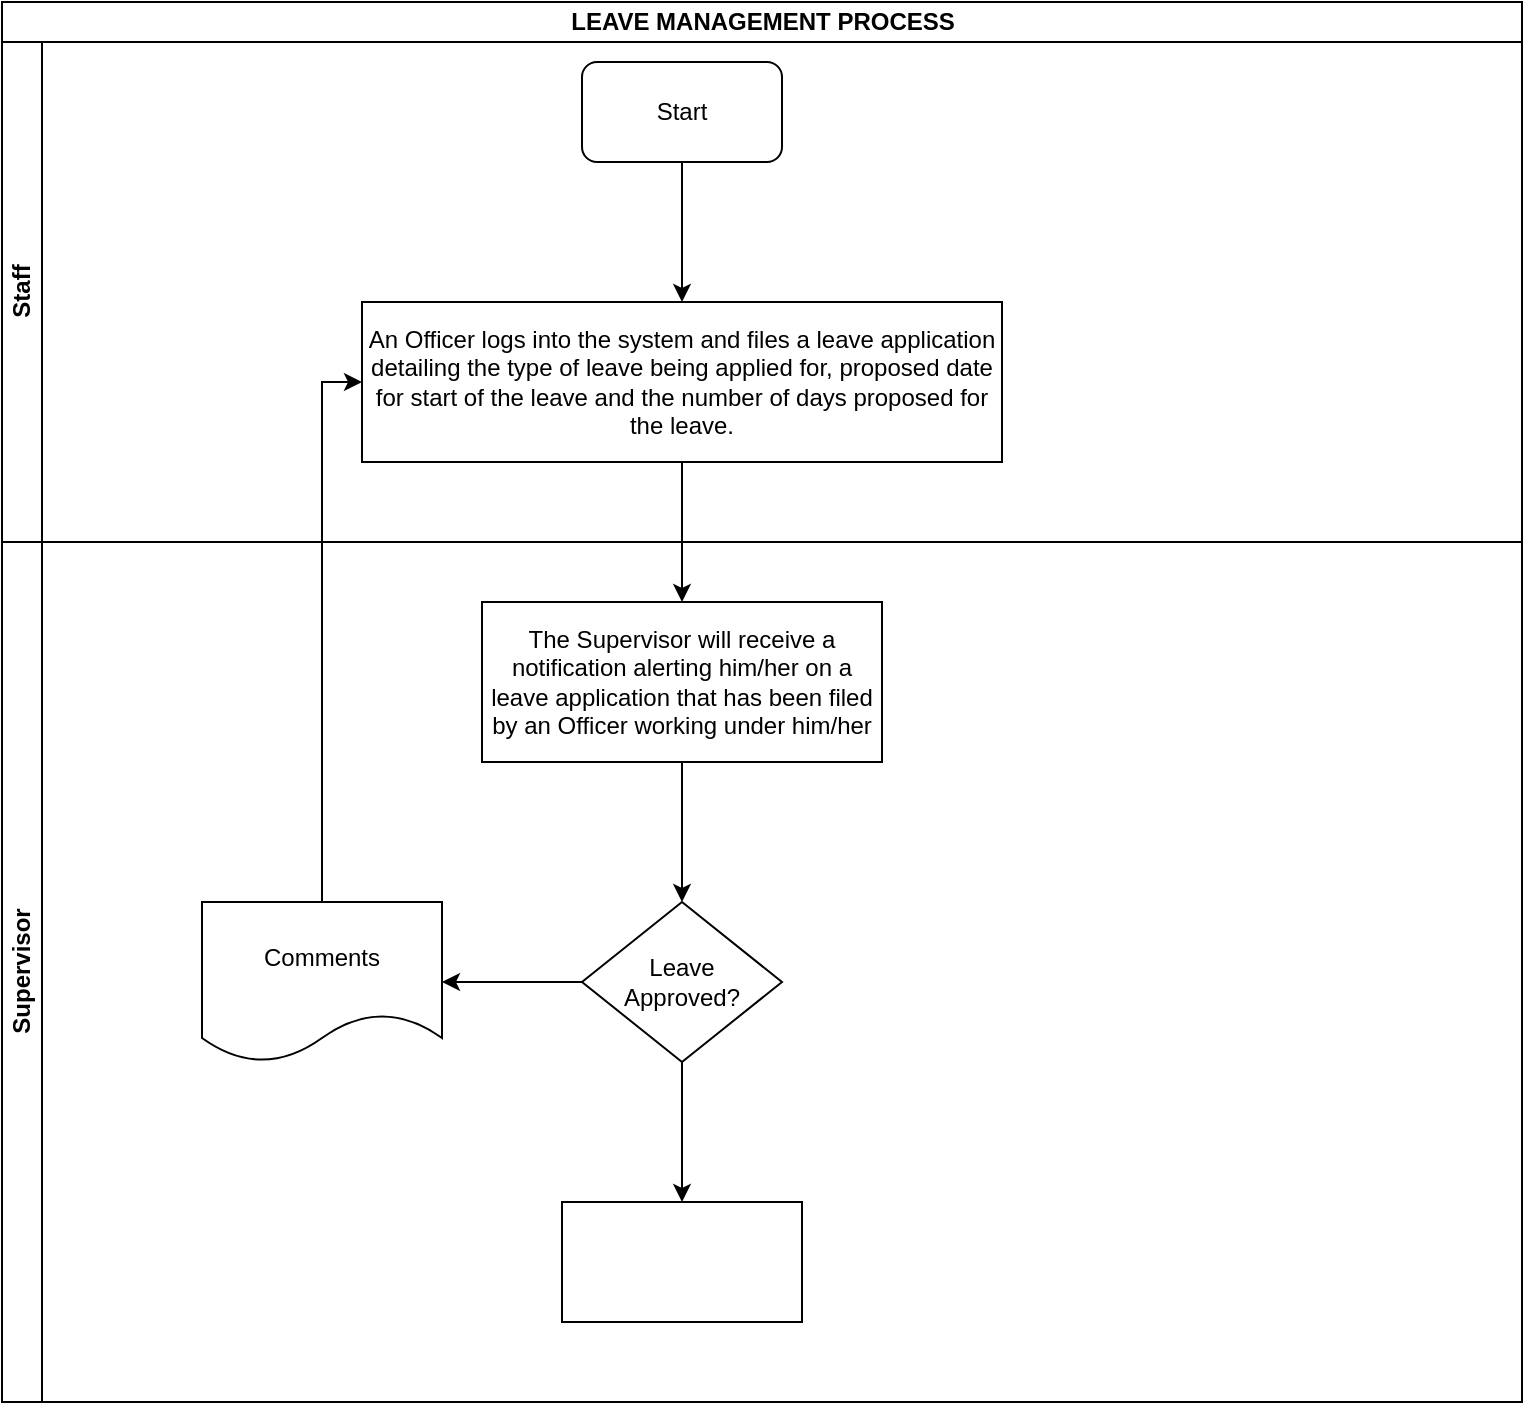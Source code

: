 <mxfile version="14.2.2" type="github">
  <diagram id="0QVj0R0pMa02MhXi8bS-" name="Page-1">
    <mxGraphModel dx="1038" dy="547" grid="1" gridSize="10" guides="1" tooltips="1" connect="1" arrows="1" fold="1" page="1" pageScale="1" pageWidth="1169" pageHeight="827" math="0" shadow="0">
      <root>
        <mxCell id="0" />
        <mxCell id="1" parent="0" />
        <mxCell id="tACZMejuWW3Y2qO-xWVl-1" value="LEAVE MANAGEMENT PROCESS" style="swimlane;html=1;childLayout=stackLayout;resizeParent=1;resizeParentMax=0;horizontal=1;startSize=20;horizontalStack=0;" vertex="1" parent="1">
          <mxGeometry x="10" y="10" width="760" height="700" as="geometry" />
        </mxCell>
        <mxCell id="tACZMejuWW3Y2qO-xWVl-2" value="Staff" style="swimlane;html=1;startSize=20;horizontal=0;" vertex="1" parent="tACZMejuWW3Y2qO-xWVl-1">
          <mxGeometry y="20" width="760" height="250" as="geometry" />
        </mxCell>
        <mxCell id="tACZMejuWW3Y2qO-xWVl-6" value="Start" style="rounded=1;whiteSpace=wrap;html=1;" vertex="1" parent="tACZMejuWW3Y2qO-xWVl-2">
          <mxGeometry x="290" y="10" width="100" height="50" as="geometry" />
        </mxCell>
        <mxCell id="tACZMejuWW3Y2qO-xWVl-9" value="An Officer logs into the system and files a leave application detailing the type of leave being applied for, proposed date for start of the leave and the number of days proposed for the leave." style="rounded=0;whiteSpace=wrap;html=1;" vertex="1" parent="tACZMejuWW3Y2qO-xWVl-2">
          <mxGeometry x="180" y="130" width="320" height="80" as="geometry" />
        </mxCell>
        <mxCell id="tACZMejuWW3Y2qO-xWVl-8" value="" style="edgeStyle=orthogonalEdgeStyle;rounded=0;orthogonalLoop=1;jettySize=auto;html=1;" edge="1" parent="tACZMejuWW3Y2qO-xWVl-2" source="tACZMejuWW3Y2qO-xWVl-6" target="tACZMejuWW3Y2qO-xWVl-9">
          <mxGeometry relative="1" as="geometry">
            <mxPoint x="340" y="135" as="targetPoint" />
          </mxGeometry>
        </mxCell>
        <mxCell id="tACZMejuWW3Y2qO-xWVl-3" value="Supervisor" style="swimlane;html=1;startSize=20;horizontal=0;" vertex="1" parent="tACZMejuWW3Y2qO-xWVl-1">
          <mxGeometry y="270" width="760" height="430" as="geometry" />
        </mxCell>
        <mxCell id="tACZMejuWW3Y2qO-xWVl-10" value="The Supervisor will receive a notification alerting him/her on a leave application that has been filed by an Officer working under him/her" style="whiteSpace=wrap;html=1;rounded=0;" vertex="1" parent="tACZMejuWW3Y2qO-xWVl-3">
          <mxGeometry x="240" y="30" width="200" height="80" as="geometry" />
        </mxCell>
        <mxCell id="tACZMejuWW3Y2qO-xWVl-12" value="&lt;div&gt;Leave&lt;/div&gt;&lt;div&gt;Approved?&lt;br&gt;&lt;/div&gt;" style="rhombus;whiteSpace=wrap;html=1;rounded=0;" vertex="1" parent="tACZMejuWW3Y2qO-xWVl-3">
          <mxGeometry x="290" y="180" width="100" height="80" as="geometry" />
        </mxCell>
        <mxCell id="tACZMejuWW3Y2qO-xWVl-13" value="" style="edgeStyle=orthogonalEdgeStyle;rounded=0;orthogonalLoop=1;jettySize=auto;html=1;" edge="1" parent="tACZMejuWW3Y2qO-xWVl-3" source="tACZMejuWW3Y2qO-xWVl-10" target="tACZMejuWW3Y2qO-xWVl-12">
          <mxGeometry relative="1" as="geometry" />
        </mxCell>
        <mxCell id="tACZMejuWW3Y2qO-xWVl-18" value="" style="whiteSpace=wrap;html=1;rounded=0;" vertex="1" parent="tACZMejuWW3Y2qO-xWVl-3">
          <mxGeometry x="280" y="330" width="120" height="60" as="geometry" />
        </mxCell>
        <mxCell id="tACZMejuWW3Y2qO-xWVl-19" value="" style="edgeStyle=orthogonalEdgeStyle;rounded=0;orthogonalLoop=1;jettySize=auto;html=1;" edge="1" parent="tACZMejuWW3Y2qO-xWVl-3" source="tACZMejuWW3Y2qO-xWVl-12" target="tACZMejuWW3Y2qO-xWVl-18">
          <mxGeometry relative="1" as="geometry" />
        </mxCell>
        <mxCell id="tACZMejuWW3Y2qO-xWVl-11" value="" style="edgeStyle=orthogonalEdgeStyle;rounded=0;orthogonalLoop=1;jettySize=auto;html=1;" edge="1" parent="tACZMejuWW3Y2qO-xWVl-1" source="tACZMejuWW3Y2qO-xWVl-9" target="tACZMejuWW3Y2qO-xWVl-10">
          <mxGeometry relative="1" as="geometry" />
        </mxCell>
        <mxCell id="tACZMejuWW3Y2qO-xWVl-17" value="" style="edgeStyle=orthogonalEdgeStyle;rounded=0;orthogonalLoop=1;jettySize=auto;html=1;entryX=0;entryY=0.5;entryDx=0;entryDy=0;" edge="1" parent="1" source="tACZMejuWW3Y2qO-xWVl-14" target="tACZMejuWW3Y2qO-xWVl-9">
          <mxGeometry relative="1" as="geometry">
            <mxPoint x="170" y="370" as="targetPoint" />
          </mxGeometry>
        </mxCell>
        <mxCell id="tACZMejuWW3Y2qO-xWVl-14" value="Comments" style="shape=document;whiteSpace=wrap;html=1;boundedLbl=1;rounded=0;" vertex="1" parent="1">
          <mxGeometry x="110" y="460" width="120" height="80" as="geometry" />
        </mxCell>
        <mxCell id="tACZMejuWW3Y2qO-xWVl-15" value="" style="edgeStyle=orthogonalEdgeStyle;rounded=0;orthogonalLoop=1;jettySize=auto;html=1;" edge="1" parent="1" source="tACZMejuWW3Y2qO-xWVl-12" target="tACZMejuWW3Y2qO-xWVl-14">
          <mxGeometry relative="1" as="geometry" />
        </mxCell>
      </root>
    </mxGraphModel>
  </diagram>
</mxfile>
